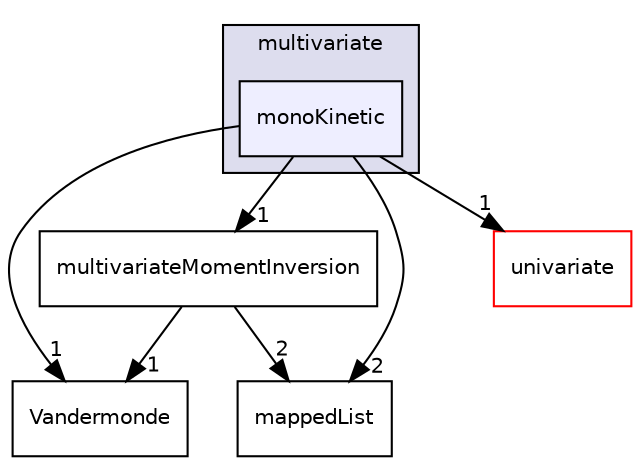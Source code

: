 digraph "monoKinetic" {
  bgcolor=transparent;
  compound=true
  node [ fontsize="10", fontname="Helvetica"];
  edge [ labelfontsize="10", labelfontname="Helvetica"];
  subgraph clusterdir_a727253ad871f360830950009662c355 {
    graph [ bgcolor="#ddddee", pencolor="black", label="multivariate" fontname="Helvetica", fontsize="10", URL="dir_a727253ad871f360830950009662c355.html"]
  dir_603a31383a6b87126bc7dbffefa9b9f1 [shape=box, label="monoKinetic", style="filled", fillcolor="#eeeeff", pencolor="black", URL="dir_603a31383a6b87126bc7dbffefa9b9f1.html"];
  }
  dir_31c4affba36cde1c26e847807faab78f [shape=box label="Vandermonde" URL="dir_31c4affba36cde1c26e847807faab78f.html"];
  dir_2410bdd35d6682ee1bbbb57a8d6422ac [shape=box label="multivariateMomentInversion" URL="dir_2410bdd35d6682ee1bbbb57a8d6422ac.html"];
  dir_987bd2a8a4b3ec7be1bd9f4b3cda3f9a [shape=box label="mappedList" URL="dir_987bd2a8a4b3ec7be1bd9f4b3cda3f9a.html"];
  dir_224f5f7c837ec5f1a50cf8e5b44c5959 [shape=box label="univariate" color="red" URL="dir_224f5f7c837ec5f1a50cf8e5b44c5959.html"];
  dir_2410bdd35d6682ee1bbbb57a8d6422ac->dir_31c4affba36cde1c26e847807faab78f [headlabel="1", labeldistance=1.5 headhref="dir_000246_000376.html"];
  dir_2410bdd35d6682ee1bbbb57a8d6422ac->dir_987bd2a8a4b3ec7be1bd9f4b3cda3f9a [headlabel="2", labeldistance=1.5 headhref="dir_000246_000226.html"];
  dir_603a31383a6b87126bc7dbffefa9b9f1->dir_31c4affba36cde1c26e847807faab78f [headlabel="1", labeldistance=1.5 headhref="dir_000241_000376.html"];
  dir_603a31383a6b87126bc7dbffefa9b9f1->dir_2410bdd35d6682ee1bbbb57a8d6422ac [headlabel="1", labeldistance=1.5 headhref="dir_000241_000246.html"];
  dir_603a31383a6b87126bc7dbffefa9b9f1->dir_987bd2a8a4b3ec7be1bd9f4b3cda3f9a [headlabel="2", labeldistance=1.5 headhref="dir_000241_000226.html"];
  dir_603a31383a6b87126bc7dbffefa9b9f1->dir_224f5f7c837ec5f1a50cf8e5b44c5959 [headlabel="1", labeldistance=1.5 headhref="dir_000241_000049.html"];
}
